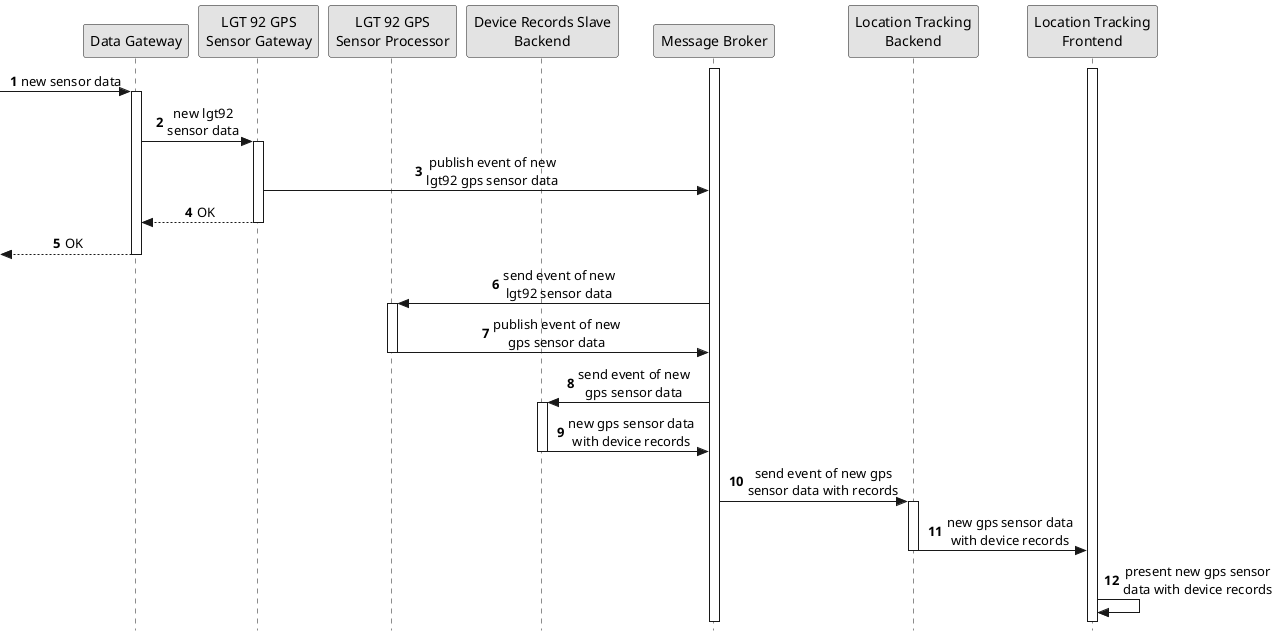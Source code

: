 @startuml process-view-level2-uc01

skinparam Monochrome true
skinparam sequenceMessageAlign center
skinparam style strictuml
hide unlinked

autonumber 1

participant "Data Gateway" as DG
participant "LGT 92 GPS\nSensor Gateway" as LGT92GPSG
participant "LGT 92 GPS\nSensor Processor" as LGT92GPSP
participant "Device Records Slave\nBackend" as DRB
participant "Message Broker" as MB
participant "Location Tracking\nBackend" as LTB
participant "Location Tracking\nFrontend" as LTF

activate MB
activate LTF

-> DG : new sensor data
activate DG

DG -> LGT92GPSG : new lgt92\nsensor data
activate LGT92GPSG

LGT92GPSG -> MB : publish event of new\nlgt92 gps sensor data

DG <-- LGT92GPSG : OK
deactivate LGT92GPSG

<-- DG : OK
deactivate DG

MB -> LGT92GPSP : send event of new\nlgt92 sensor data
activate LGT92GPSP

LGT92GPSP -> MB : publish event of new\ngps sensor data
deactivate LGT92GPSP

MB -> DRB : send event of new\ngps sensor data
activate DRB

DRB -> MB : new gps sensor data\nwith device records
deactivate DRB

MB -> LTB : send event of new gps\nsensor data with records
activate LTB

LTB -> LTF : new gps sensor data\nwith device records
deactivate LTB
LTF -> LTF : present new gps sensor\ndata with device records

@enduml
